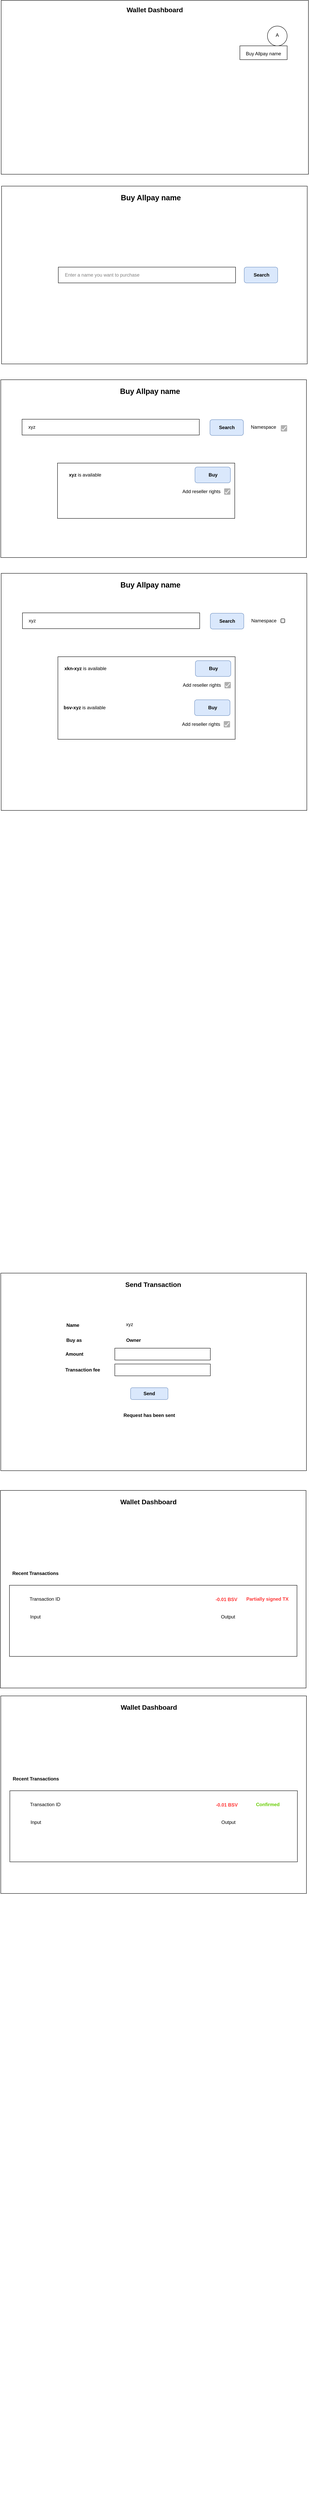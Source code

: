 <mxfile version="13.8.0" type="github">
  <diagram id="aGeOd7mTZGFdpWntuAzP" name="Page-1">
    <mxGraphModel dx="1350" dy="1975" grid="1" gridSize="10" guides="1" tooltips="1" connect="1" arrows="1" fold="1" page="1" pageScale="1" pageWidth="827" pageHeight="1169" math="0" shadow="0">
      <root>
        <mxCell id="0" />
        <mxCell id="1" parent="0" />
        <mxCell id="PDvfous0aHSWqx_sDX7A-1" value="" style="rounded=0;whiteSpace=wrap;html=1;" parent="1" vertex="1">
          <mxGeometry x="27" y="-270" width="780" height="440" as="geometry" />
        </mxCell>
        <mxCell id="PDvfous0aHSWqx_sDX7A-3" value="" style="ellipse;whiteSpace=wrap;html=1;aspect=fixed;" parent="1" vertex="1">
          <mxGeometry x="703" y="-205" width="50" height="50" as="geometry" />
        </mxCell>
        <mxCell id="PDvfous0aHSWqx_sDX7A-4" value="A" style="text;html=1;strokeColor=none;fillColor=none;align=center;verticalAlign=middle;whiteSpace=wrap;rounded=0;" parent="1" vertex="1">
          <mxGeometry x="693" y="-210" width="70" height="55" as="geometry" />
        </mxCell>
        <mxCell id="PDvfous0aHSWqx_sDX7A-5" value="" style="rounded=0;whiteSpace=wrap;html=1;" parent="1" vertex="1">
          <mxGeometry x="633" y="-155" width="120" height="35" as="geometry" />
        </mxCell>
        <mxCell id="PDvfous0aHSWqx_sDX7A-6" value="Buy Allpay name" style="text;html=1;strokeColor=none;fillColor=none;align=center;verticalAlign=middle;whiteSpace=wrap;rounded=0;" parent="1" vertex="1">
          <mxGeometry x="633" y="-145" width="120" height="20" as="geometry" />
        </mxCell>
        <mxCell id="PDvfous0aHSWqx_sDX7A-9" value="" style="rounded=0;whiteSpace=wrap;html=1;" parent="1" vertex="1">
          <mxGeometry x="26" y="690" width="776" height="450" as="geometry" />
        </mxCell>
        <mxCell id="PDvfous0aHSWqx_sDX7A-10" value="&lt;b&gt;&lt;font style=&quot;font-size: 19px&quot;&gt;Buy Allpay name&lt;/font&gt;&lt;/b&gt;" style="text;html=1;strokeColor=none;fillColor=none;align=center;verticalAlign=middle;whiteSpace=wrap;rounded=0;" parent="1" vertex="1">
          <mxGeometry x="310" y="710" width="190" height="20" as="geometry" />
        </mxCell>
        <mxCell id="PDvfous0aHSWqx_sDX7A-11" value="" style="rounded=0;whiteSpace=wrap;html=1;" parent="1" vertex="1">
          <mxGeometry x="80" y="790" width="450" height="40" as="geometry" />
        </mxCell>
        <mxCell id="PDvfous0aHSWqx_sDX7A-13" value="xyz" style="text;html=1;strokeColor=none;fillColor=none;align=center;verticalAlign=middle;whiteSpace=wrap;rounded=0;" parent="1" vertex="1">
          <mxGeometry x="35" y="800" width="140" height="20" as="geometry" />
        </mxCell>
        <mxCell id="PDvfous0aHSWqx_sDX7A-19" value="" style="rounded=0;whiteSpace=wrap;html=1;" parent="1" vertex="1">
          <mxGeometry x="170" y="901" width="450" height="140" as="geometry" />
        </mxCell>
        <mxCell id="PDvfous0aHSWqx_sDX7A-20" value="&lt;b&gt;xyz&lt;/b&gt; is available" style="text;html=1;strokeColor=none;fillColor=none;align=center;verticalAlign=middle;whiteSpace=wrap;rounded=0;" parent="1" vertex="1">
          <mxGeometry x="185" y="921" width="110" height="20" as="geometry" />
        </mxCell>
        <mxCell id="PDvfous0aHSWqx_sDX7A-21" value="" style="rounded=1;whiteSpace=wrap;html=1;fillColor=#dae8fc;strokeColor=#6c8ebf;" parent="1" vertex="1">
          <mxGeometry x="519" y="911" width="90" height="40" as="geometry" />
        </mxCell>
        <mxCell id="PDvfous0aHSWqx_sDX7A-22" value="&lt;b&gt;Buy&lt;/b&gt;" style="text;html=1;strokeColor=none;fillColor=none;align=center;verticalAlign=middle;whiteSpace=wrap;rounded=0;" parent="1" vertex="1">
          <mxGeometry x="545" y="921" width="40" height="20" as="geometry" />
        </mxCell>
        <mxCell id="PDvfous0aHSWqx_sDX7A-42" value="&lt;b&gt;&lt;font style=&quot;font-size: 17px&quot;&gt;Wallet Dashboard&lt;/font&gt;&lt;/b&gt;" style="text;html=1;strokeColor=none;fillColor=none;align=center;verticalAlign=middle;whiteSpace=wrap;rounded=0;" parent="1" vertex="1">
          <mxGeometry x="339" y="-255" width="156" height="20" as="geometry" />
        </mxCell>
        <mxCell id="PDvfous0aHSWqx_sDX7A-43" value="" style="rounded=0;whiteSpace=wrap;html=1;" parent="1" vertex="1">
          <mxGeometry x="26" y="2951" width="776" height="500" as="geometry" />
        </mxCell>
        <mxCell id="PDvfous0aHSWqx_sDX7A-46" value="Add reseller rights" style="text;html=1;strokeColor=none;fillColor=none;align=center;verticalAlign=middle;whiteSpace=wrap;rounded=0;" parent="1" vertex="1">
          <mxGeometry x="478" y="963" width="115" height="20" as="geometry" />
        </mxCell>
        <mxCell id="PDvfous0aHSWqx_sDX7A-57" value="&lt;b&gt;&lt;font style=&quot;font-size: 17px&quot;&gt;Send Transaction&lt;/font&gt;&lt;/b&gt;" style="text;html=1;strokeColor=none;fillColor=none;align=center;verticalAlign=middle;whiteSpace=wrap;rounded=0;" parent="1" vertex="1">
          <mxGeometry x="333" y="2971" width="160" height="20" as="geometry" />
        </mxCell>
        <mxCell id="PDvfous0aHSWqx_sDX7A-58" value="&lt;b&gt;Amount&lt;/b&gt;" style="text;html=1;strokeColor=none;fillColor=none;align=center;verticalAlign=middle;whiteSpace=wrap;rounded=0;" parent="1" vertex="1">
          <mxGeometry x="193" y="3146" width="40" height="20" as="geometry" />
        </mxCell>
        <mxCell id="PDvfous0aHSWqx_sDX7A-59" value="&lt;b&gt;Transaction fee&lt;/b&gt;" style="text;html=1;strokeColor=none;fillColor=none;align=center;verticalAlign=middle;whiteSpace=wrap;rounded=0;" parent="1" vertex="1">
          <mxGeometry x="179" y="3186" width="110" height="20" as="geometry" />
        </mxCell>
        <mxCell id="PDvfous0aHSWqx_sDX7A-61" value="" style="rounded=0;whiteSpace=wrap;html=1;fillColor=#FFFFFF;" parent="1" vertex="1">
          <mxGeometry x="315.5" y="3141" width="242.5" height="30" as="geometry" />
        </mxCell>
        <mxCell id="PDvfous0aHSWqx_sDX7A-62" value="" style="rounded=0;whiteSpace=wrap;html=1;fillColor=#FFFFFF;" parent="1" vertex="1">
          <mxGeometry x="315.5" y="3181" width="242.5" height="30" as="geometry" />
        </mxCell>
        <mxCell id="PDvfous0aHSWqx_sDX7A-63" value="" style="rounded=1;whiteSpace=wrap;html=1;fillColor=#dae8fc;strokeColor=#6c8ebf;" parent="1" vertex="1">
          <mxGeometry x="355.5" y="3241" width="95" height="30" as="geometry" />
        </mxCell>
        <mxCell id="PDvfous0aHSWqx_sDX7A-64" value="&lt;b&gt;Send&lt;/b&gt;" style="text;html=1;strokeColor=none;fillColor=none;align=center;verticalAlign=middle;whiteSpace=wrap;rounded=0;" parent="1" vertex="1">
          <mxGeometry x="383" y="3246" width="40" height="20" as="geometry" />
        </mxCell>
        <mxCell id="PDvfous0aHSWqx_sDX7A-65" value="&lt;b&gt;Request has been sent&lt;/b&gt;" style="text;html=1;strokeColor=none;fillColor=none;align=center;verticalAlign=middle;whiteSpace=wrap;rounded=0;" parent="1" vertex="1">
          <mxGeometry x="325" y="3301" width="156" height="20" as="geometry" />
        </mxCell>
        <mxCell id="PDvfous0aHSWqx_sDX7A-66" value="" style="rounded=0;whiteSpace=wrap;html=1;" parent="1" vertex="1">
          <mxGeometry x="25" y="3501" width="776" height="500" as="geometry" />
        </mxCell>
        <mxCell id="PDvfous0aHSWqx_sDX7A-67" value="&lt;b&gt;&lt;font style=&quot;font-size: 17px&quot;&gt;Wallet Dashboard&lt;/font&gt;&lt;/b&gt;" style="text;html=1;strokeColor=none;fillColor=none;align=center;verticalAlign=middle;whiteSpace=wrap;rounded=0;" parent="1" vertex="1">
          <mxGeometry x="315.5" y="3521" width="170" height="20" as="geometry" />
        </mxCell>
        <mxCell id="PDvfous0aHSWqx_sDX7A-68" value="" style="rounded=0;whiteSpace=wrap;html=1;fillColor=#FFFFFF;" parent="1" vertex="1">
          <mxGeometry x="48" y="3741" width="730" height="180" as="geometry" />
        </mxCell>
        <mxCell id="PDvfous0aHSWqx_sDX7A-69" value="&lt;b&gt;Recent Transactions&lt;/b&gt;" style="text;html=1;strokeColor=none;fillColor=none;align=center;verticalAlign=middle;whiteSpace=wrap;rounded=0;" parent="1" vertex="1">
          <mxGeometry x="49" y="3701" width="130" height="20" as="geometry" />
        </mxCell>
        <mxCell id="PDvfous0aHSWqx_sDX7A-70" value="&lt;b&gt;&lt;font color=&quot;#ff3333&quot;&gt;Partially signed TX&lt;/font&gt;&lt;/b&gt;" style="text;html=1;strokeColor=none;fillColor=none;align=center;verticalAlign=middle;whiteSpace=wrap;rounded=0;" parent="1" vertex="1">
          <mxGeometry x="648" y="3766" width="110" height="20" as="geometry" />
        </mxCell>
        <mxCell id="PDvfous0aHSWqx_sDX7A-72" value="Input" style="text;html=1;strokeColor=none;fillColor=none;align=center;verticalAlign=middle;whiteSpace=wrap;rounded=0;" parent="1" vertex="1">
          <mxGeometry x="94" y="3811" width="40" height="20" as="geometry" />
        </mxCell>
        <mxCell id="PDvfous0aHSWqx_sDX7A-73" value="Output" style="text;html=1;strokeColor=none;fillColor=none;align=center;verticalAlign=middle;whiteSpace=wrap;rounded=0;" parent="1" vertex="1">
          <mxGeometry x="583" y="3811" width="40" height="20" as="geometry" />
        </mxCell>
        <mxCell id="PDvfous0aHSWqx_sDX7A-74" value="Transaction ID" style="text;html=1;strokeColor=none;fillColor=none;align=center;verticalAlign=middle;whiteSpace=wrap;rounded=0;" parent="1" vertex="1">
          <mxGeometry x="88" y="3766" width="100" height="20" as="geometry" />
        </mxCell>
        <mxCell id="PDvfous0aHSWqx_sDX7A-75" value="&lt;b&gt;&lt;font color=&quot;#ff3333&quot;&gt;-0.01 BSV&lt;/font&gt;&lt;/b&gt;" style="text;html=1;strokeColor=none;fillColor=none;align=center;verticalAlign=middle;whiteSpace=wrap;rounded=0;" parent="1" vertex="1">
          <mxGeometry x="554" y="3767" width="90" height="20" as="geometry" />
        </mxCell>
        <mxCell id="PDvfous0aHSWqx_sDX7A-83" value="" style="shape=image;html=1;verticalAlign=top;verticalLabelPosition=bottom;labelBackgroundColor=#ffffff;imageAspect=0;aspect=fixed;image=https://cdn2.iconfinder.com/data/icons/donkey/800/16-128.png;fillColor=#FFFFFF;" parent="1" vertex="1">
          <mxGeometry x="560" y="6015" width="40" height="40" as="geometry" />
        </mxCell>
        <mxCell id="PDvfous0aHSWqx_sDX7A-86" value="" style="shape=image;html=1;verticalAlign=top;verticalLabelPosition=bottom;labelBackgroundColor=#ffffff;imageAspect=0;aspect=fixed;image=https://cdn2.iconfinder.com/data/icons/donkey/800/16-128.png;fillColor=#FFFFFF;" parent="1" vertex="1">
          <mxGeometry x="645" y="-205" width="43" height="43" as="geometry" />
        </mxCell>
        <mxCell id="PDvfous0aHSWqx_sDX7A-123" value="" style="rounded=0;whiteSpace=wrap;html=1;" parent="1" vertex="1">
          <mxGeometry x="26" y="4021" width="776" height="500" as="geometry" />
        </mxCell>
        <mxCell id="PDvfous0aHSWqx_sDX7A-124" value="&lt;b&gt;&lt;font style=&quot;font-size: 17px&quot;&gt;Wallet Dashboard&lt;/font&gt;&lt;/b&gt;" style="text;html=1;strokeColor=none;fillColor=none;align=center;verticalAlign=middle;whiteSpace=wrap;rounded=0;" parent="1" vertex="1">
          <mxGeometry x="316.5" y="4041" width="170" height="20" as="geometry" />
        </mxCell>
        <mxCell id="PDvfous0aHSWqx_sDX7A-125" value="" style="rounded=0;whiteSpace=wrap;html=1;fillColor=#FFFFFF;" parent="1" vertex="1">
          <mxGeometry x="49" y="4261" width="730" height="180" as="geometry" />
        </mxCell>
        <mxCell id="PDvfous0aHSWqx_sDX7A-126" value="&lt;b&gt;Recent Transactions&lt;/b&gt;" style="text;html=1;strokeColor=none;fillColor=none;align=center;verticalAlign=middle;whiteSpace=wrap;rounded=0;" parent="1" vertex="1">
          <mxGeometry x="50" y="4221" width="130" height="20" as="geometry" />
        </mxCell>
        <mxCell id="PDvfous0aHSWqx_sDX7A-127" value="&lt;b&gt;&lt;font color=&quot;#66cc00&quot;&gt;Confirmed&lt;/font&gt;&lt;/b&gt;" style="text;html=1;strokeColor=none;fillColor=none;align=center;verticalAlign=middle;whiteSpace=wrap;rounded=0;" parent="1" vertex="1">
          <mxGeometry x="649" y="4286" width="110" height="20" as="geometry" />
        </mxCell>
        <mxCell id="PDvfous0aHSWqx_sDX7A-128" value="Input" style="text;html=1;strokeColor=none;fillColor=none;align=center;verticalAlign=middle;whiteSpace=wrap;rounded=0;" parent="1" vertex="1">
          <mxGeometry x="95" y="4331" width="40" height="20" as="geometry" />
        </mxCell>
        <mxCell id="PDvfous0aHSWqx_sDX7A-129" value="Output" style="text;html=1;strokeColor=none;fillColor=none;align=center;verticalAlign=middle;whiteSpace=wrap;rounded=0;" parent="1" vertex="1">
          <mxGeometry x="584" y="4331" width="40" height="20" as="geometry" />
        </mxCell>
        <mxCell id="PDvfous0aHSWqx_sDX7A-130" value="Transaction ID" style="text;html=1;strokeColor=none;fillColor=none;align=center;verticalAlign=middle;whiteSpace=wrap;rounded=0;" parent="1" vertex="1">
          <mxGeometry x="89" y="4286" width="100" height="20" as="geometry" />
        </mxCell>
        <mxCell id="PDvfous0aHSWqx_sDX7A-131" value="&lt;b&gt;&lt;font color=&quot;#ff3333&quot;&gt;-0.01 BSV&lt;/font&gt;&lt;/b&gt;" style="text;html=1;strokeColor=none;fillColor=none;align=center;verticalAlign=middle;whiteSpace=wrap;rounded=0;" parent="1" vertex="1">
          <mxGeometry x="555" y="4287" width="90" height="20" as="geometry" />
        </mxCell>
        <mxCell id="PDvfous0aHSWqx_sDX7A-132" value="&lt;b&gt;Name&lt;/b&gt;" style="text;html=1;strokeColor=none;fillColor=none;align=center;verticalAlign=middle;whiteSpace=wrap;rounded=0;" parent="1" vertex="1">
          <mxGeometry x="189" y="3073" width="40" height="20" as="geometry" />
        </mxCell>
        <mxCell id="PDvfous0aHSWqx_sDX7A-133" value="xyz" style="text;html=1;strokeColor=none;fillColor=none;align=center;verticalAlign=middle;whiteSpace=wrap;rounded=0;" parent="1" vertex="1">
          <mxGeometry x="333" y="3071" width="40" height="20" as="geometry" />
        </mxCell>
        <mxCell id="PDvfous0aHSWqx_sDX7A-134" value="&lt;b&gt;Owner&lt;/b&gt;" style="text;html=1;strokeColor=none;fillColor=none;align=center;verticalAlign=middle;whiteSpace=wrap;rounded=0;" parent="1" vertex="1">
          <mxGeometry x="343" y="3111" width="40" height="20" as="geometry" />
        </mxCell>
        <mxCell id="PDvfous0aHSWqx_sDX7A-135" value="&lt;b&gt;Buy as&lt;/b&gt;" style="text;html=1;strokeColor=none;fillColor=none;align=center;verticalAlign=middle;whiteSpace=wrap;rounded=0;" parent="1" vertex="1">
          <mxGeometry x="182" y="3111" width="60" height="20" as="geometry" />
        </mxCell>
        <mxCell id="0DL_E5C4YgF3jMJpPsZc-1" value="" style="rounded=1;whiteSpace=wrap;html=1;fillColor=#dae8fc;strokeColor=#6c8ebf;" vertex="1" parent="1">
          <mxGeometry x="557" y="791" width="85" height="40" as="geometry" />
        </mxCell>
        <mxCell id="0DL_E5C4YgF3jMJpPsZc-2" value="&lt;b&gt;Search&lt;/b&gt;" style="text;html=1;strokeColor=none;fillColor=none;align=center;verticalAlign=middle;whiteSpace=wrap;rounded=0;" vertex="1" parent="1">
          <mxGeometry x="580" y="801" width="40" height="20" as="geometry" />
        </mxCell>
        <mxCell id="0DL_E5C4YgF3jMJpPsZc-3" value="" style="rounded=0;whiteSpace=wrap;html=1;" vertex="1" parent="1">
          <mxGeometry x="28" y="200" width="776" height="450" as="geometry" />
        </mxCell>
        <mxCell id="0DL_E5C4YgF3jMJpPsZc-4" value="&lt;b&gt;&lt;font style=&quot;font-size: 19px&quot;&gt;Buy Allpay name&lt;/font&gt;&lt;/b&gt;" style="text;html=1;strokeColor=none;fillColor=none;align=center;verticalAlign=middle;whiteSpace=wrap;rounded=0;" vertex="1" parent="1">
          <mxGeometry x="312" y="220" width="190" height="20" as="geometry" />
        </mxCell>
        <mxCell id="0DL_E5C4YgF3jMJpPsZc-5" value="" style="rounded=0;whiteSpace=wrap;html=1;" vertex="1" parent="1">
          <mxGeometry x="172" y="405" width="450" height="40" as="geometry" />
        </mxCell>
        <mxCell id="0DL_E5C4YgF3jMJpPsZc-6" value="&lt;font color=&quot;#808080&quot;&gt;Enter a name you want to purchase&lt;/font&gt;" style="text;html=1;strokeColor=none;fillColor=none;align=center;verticalAlign=middle;whiteSpace=wrap;rounded=0;" vertex="1" parent="1">
          <mxGeometry x="181" y="415" width="205" height="20" as="geometry" />
        </mxCell>
        <mxCell id="0DL_E5C4YgF3jMJpPsZc-15" value="" style="rounded=1;whiteSpace=wrap;html=1;fillColor=#dae8fc;strokeColor=#6c8ebf;" vertex="1" parent="1">
          <mxGeometry x="644" y="405" width="85" height="40" as="geometry" />
        </mxCell>
        <mxCell id="0DL_E5C4YgF3jMJpPsZc-16" value="&lt;b&gt;Search&lt;/b&gt;" style="text;html=1;strokeColor=none;fillColor=none;align=center;verticalAlign=middle;whiteSpace=wrap;rounded=0;" vertex="1" parent="1">
          <mxGeometry x="668" y="415" width="40" height="20" as="geometry" />
        </mxCell>
        <mxCell id="0DL_E5C4YgF3jMJpPsZc-20" value="" style="dashed=0;labelPosition=right;align=left;shape=mxgraph.gmdl.checkbox;strokeColor=none;fillColor=#B0B0B0;strokeWidth=2;aspect=fixed;" vertex="1" parent="1">
          <mxGeometry x="593" y="965" width="16" height="16" as="geometry" />
        </mxCell>
        <mxCell id="0DL_E5C4YgF3jMJpPsZc-24" value="" style="dashed=0;labelPosition=right;align=left;shape=mxgraph.gmdl.checkbox;strokeColor=none;fillColor=#B0B0B0;strokeWidth=2;aspect=fixed;" vertex="1" parent="1">
          <mxGeometry x="737" y="805" width="16" height="16" as="geometry" />
        </mxCell>
        <mxCell id="0DL_E5C4YgF3jMJpPsZc-25" value="Namespace" style="text;html=1;strokeColor=none;fillColor=none;align=center;verticalAlign=middle;whiteSpace=wrap;rounded=0;" vertex="1" parent="1">
          <mxGeometry x="658" y="805" width="70" height="10" as="geometry" />
        </mxCell>
        <mxCell id="0DL_E5C4YgF3jMJpPsZc-28" value="" style="rounded=0;whiteSpace=wrap;html=1;" vertex="1" parent="1">
          <mxGeometry x="27" y="1180" width="776" height="600" as="geometry" />
        </mxCell>
        <mxCell id="0DL_E5C4YgF3jMJpPsZc-29" value="&lt;b&gt;&lt;font style=&quot;font-size: 19px&quot;&gt;Buy Allpay name&lt;/font&gt;&lt;/b&gt;" style="text;html=1;strokeColor=none;fillColor=none;align=center;verticalAlign=middle;whiteSpace=wrap;rounded=0;" vertex="1" parent="1">
          <mxGeometry x="311" y="1200" width="190" height="20" as="geometry" />
        </mxCell>
        <mxCell id="0DL_E5C4YgF3jMJpPsZc-30" value="" style="rounded=0;whiteSpace=wrap;html=1;" vertex="1" parent="1">
          <mxGeometry x="81" y="1280" width="450" height="40" as="geometry" />
        </mxCell>
        <mxCell id="0DL_E5C4YgF3jMJpPsZc-31" value="xyz" style="text;html=1;strokeColor=none;fillColor=none;align=center;verticalAlign=middle;whiteSpace=wrap;rounded=0;" vertex="1" parent="1">
          <mxGeometry x="36" y="1290" width="140" height="20" as="geometry" />
        </mxCell>
        <mxCell id="0DL_E5C4YgF3jMJpPsZc-32" value="" style="rounded=0;whiteSpace=wrap;html=1;" vertex="1" parent="1">
          <mxGeometry x="171" y="1391" width="450" height="209" as="geometry" />
        </mxCell>
        <mxCell id="0DL_E5C4YgF3jMJpPsZc-33" value="&lt;b&gt;xkn-xyz&lt;/b&gt; is available" style="text;html=1;strokeColor=none;fillColor=none;align=center;verticalAlign=middle;whiteSpace=wrap;rounded=0;" vertex="1" parent="1">
          <mxGeometry x="186" y="1411" width="110" height="20" as="geometry" />
        </mxCell>
        <mxCell id="0DL_E5C4YgF3jMJpPsZc-34" value="" style="rounded=1;whiteSpace=wrap;html=1;fillColor=#dae8fc;strokeColor=#6c8ebf;" vertex="1" parent="1">
          <mxGeometry x="520" y="1401" width="90" height="40" as="geometry" />
        </mxCell>
        <mxCell id="0DL_E5C4YgF3jMJpPsZc-35" value="&lt;b&gt;Buy&lt;/b&gt;" style="text;html=1;strokeColor=none;fillColor=none;align=center;verticalAlign=middle;whiteSpace=wrap;rounded=0;" vertex="1" parent="1">
          <mxGeometry x="546" y="1411" width="40" height="20" as="geometry" />
        </mxCell>
        <mxCell id="0DL_E5C4YgF3jMJpPsZc-36" value="Add reseller rights" style="text;html=1;strokeColor=none;fillColor=none;align=center;verticalAlign=middle;whiteSpace=wrap;rounded=0;" vertex="1" parent="1">
          <mxGeometry x="479" y="1453" width="115" height="20" as="geometry" />
        </mxCell>
        <mxCell id="0DL_E5C4YgF3jMJpPsZc-37" value="" style="rounded=1;whiteSpace=wrap;html=1;fillColor=#dae8fc;strokeColor=#6c8ebf;" vertex="1" parent="1">
          <mxGeometry x="558" y="1281" width="85" height="40" as="geometry" />
        </mxCell>
        <mxCell id="0DL_E5C4YgF3jMJpPsZc-38" value="&lt;b&gt;Search&lt;/b&gt;" style="text;html=1;strokeColor=none;fillColor=none;align=center;verticalAlign=middle;whiteSpace=wrap;rounded=0;" vertex="1" parent="1">
          <mxGeometry x="581" y="1291" width="40" height="20" as="geometry" />
        </mxCell>
        <mxCell id="0DL_E5C4YgF3jMJpPsZc-39" value="" style="dashed=0;labelPosition=right;align=left;shape=mxgraph.gmdl.checkbox;strokeColor=none;fillColor=#B0B0B0;strokeWidth=2;aspect=fixed;" vertex="1" parent="1">
          <mxGeometry x="594" y="1455" width="16" height="16" as="geometry" />
        </mxCell>
        <mxCell id="0DL_E5C4YgF3jMJpPsZc-41" value="Namespace" style="text;html=1;strokeColor=none;fillColor=none;align=center;verticalAlign=middle;whiteSpace=wrap;rounded=0;" vertex="1" parent="1">
          <mxGeometry x="659" y="1295" width="70" height="10" as="geometry" />
        </mxCell>
        <mxCell id="0DL_E5C4YgF3jMJpPsZc-42" value="" style="html=1;shadow=0;dashed=0;shape=mxgraph.bootstrap.checkbox2;labelPosition=right;verticalLabelPosition=middle;align=left;verticalAlign=middle;gradientColor=#DEDEDE;fillColor=#EDEDED;checked=0;spacing=5;checkedFill=#0085FC;checkedStroke=#ffffff;" vertex="1" parent="1">
          <mxGeometry x="737" y="1295" width="10" height="10" as="geometry" />
        </mxCell>
        <mxCell id="0DL_E5C4YgF3jMJpPsZc-48" value="&lt;b&gt;bsv-xyz&lt;/b&gt; is available" style="text;html=1;strokeColor=none;fillColor=none;align=center;verticalAlign=middle;whiteSpace=wrap;rounded=0;" vertex="1" parent="1">
          <mxGeometry x="184" y="1510" width="110" height="20" as="geometry" />
        </mxCell>
        <mxCell id="0DL_E5C4YgF3jMJpPsZc-49" value="" style="rounded=1;whiteSpace=wrap;html=1;fillColor=#dae8fc;strokeColor=#6c8ebf;" vertex="1" parent="1">
          <mxGeometry x="518" y="1500" width="90" height="40" as="geometry" />
        </mxCell>
        <mxCell id="0DL_E5C4YgF3jMJpPsZc-50" value="&lt;b&gt;Buy&lt;/b&gt;" style="text;html=1;strokeColor=none;fillColor=none;align=center;verticalAlign=middle;whiteSpace=wrap;rounded=0;" vertex="1" parent="1">
          <mxGeometry x="544" y="1510" width="40" height="20" as="geometry" />
        </mxCell>
        <mxCell id="0DL_E5C4YgF3jMJpPsZc-51" value="Add reseller rights" style="text;html=1;strokeColor=none;fillColor=none;align=center;verticalAlign=middle;whiteSpace=wrap;rounded=0;" vertex="1" parent="1">
          <mxGeometry x="477" y="1552" width="115" height="20" as="geometry" />
        </mxCell>
        <mxCell id="0DL_E5C4YgF3jMJpPsZc-52" value="" style="dashed=0;labelPosition=right;align=left;shape=mxgraph.gmdl.checkbox;strokeColor=none;fillColor=#B0B0B0;strokeWidth=2;aspect=fixed;" vertex="1" parent="1">
          <mxGeometry x="592" y="1554" width="16" height="16" as="geometry" />
        </mxCell>
      </root>
    </mxGraphModel>
  </diagram>
</mxfile>
